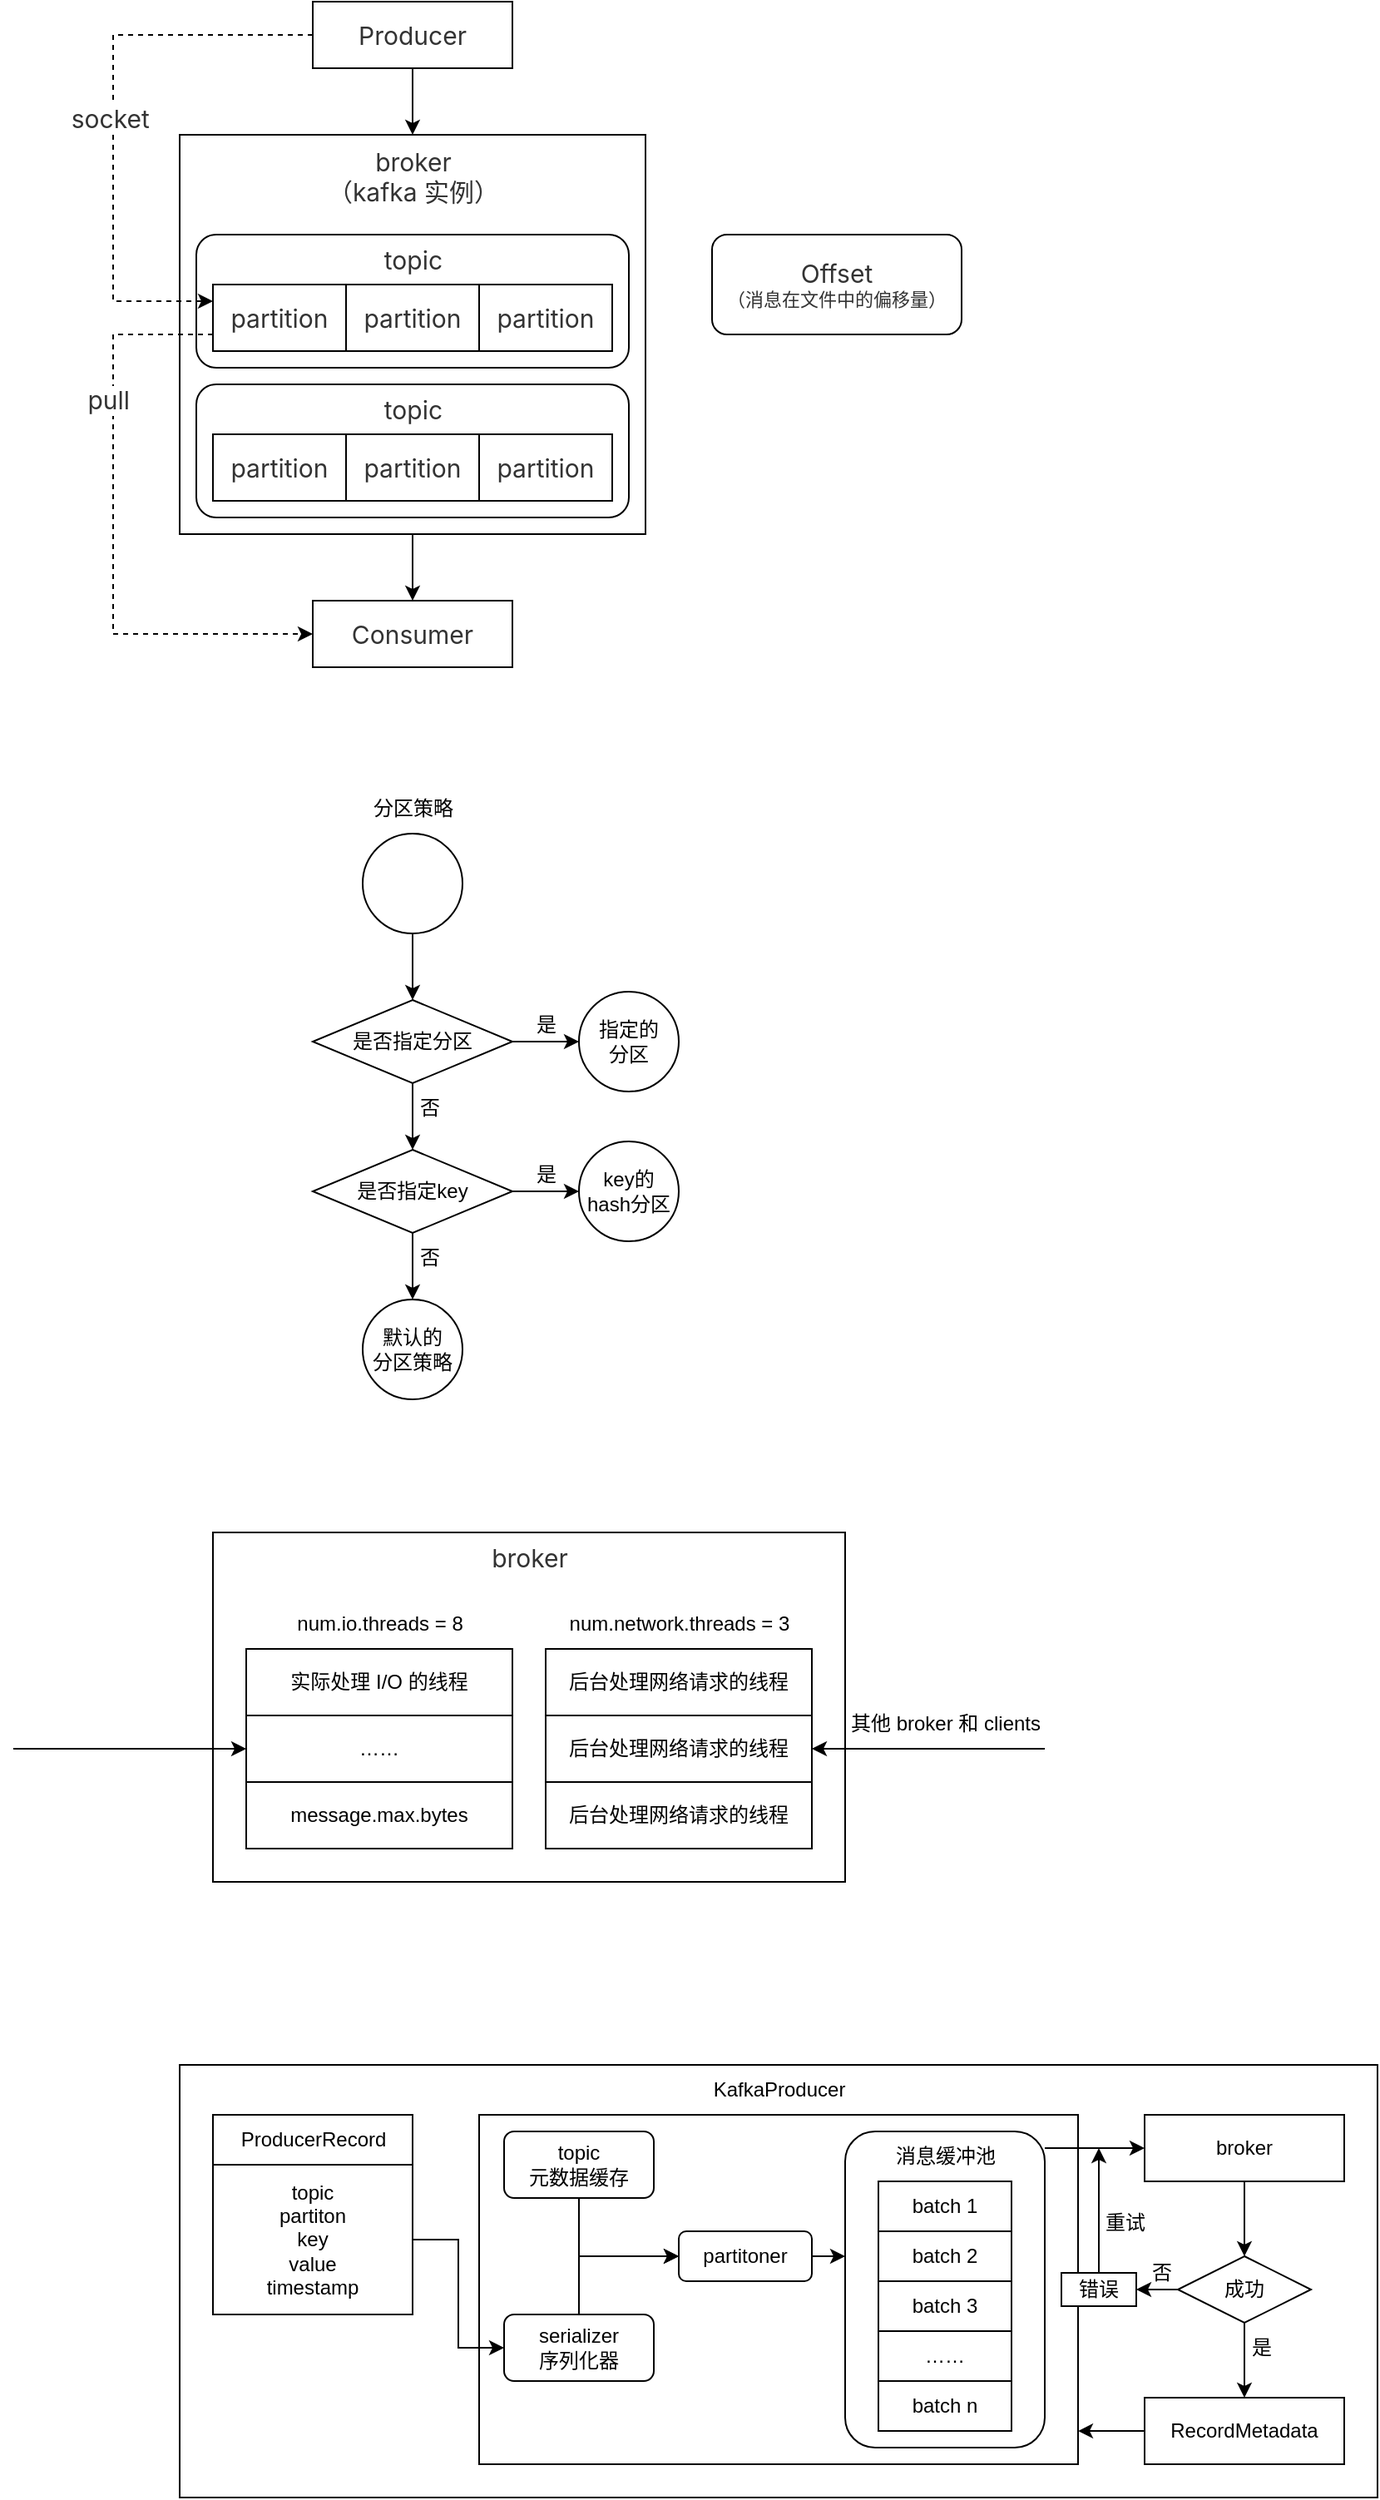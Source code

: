 <mxfile version="20.3.6" type="github">
  <diagram id="tUmb8XhlvgioK_n3crcl" name="Page-1">
    <mxGraphModel dx="1037" dy="547" grid="1" gridSize="10" guides="1" tooltips="1" connect="1" arrows="1" fold="1" page="1" pageScale="1" pageWidth="1000" pageHeight="1000" math="0" shadow="0">
      <root>
        <mxCell id="0" />
        <mxCell id="1" parent="0" />
        <mxCell id="RqvUq66pB6Gr40ib2uWk-3" value="&lt;span style=&quot;color: rgb(51, 51, 51); font-family: -apple-system, BlinkMacSystemFont, &amp;quot;Helvetica Neue&amp;quot;, &amp;quot;PingFang SC&amp;quot;, &amp;quot;Microsoft YaHei&amp;quot;, &amp;quot;Source Han Sans SC&amp;quot;, &amp;quot;Noto Sans CJK SC&amp;quot;, &amp;quot;WenQuanYi Micro Hei&amp;quot;, sans-serif; font-size: 15px; text-align: start; background-color: rgb(255, 255, 255);&quot;&gt;&lt;br&gt;&lt;/span&gt;" style="whiteSpace=wrap;html=1;" parent="1" vertex="1">
          <mxGeometry x="260" y="1000" width="380" height="210" as="geometry" />
        </mxCell>
        <mxCell id="quHDzJTUn6T4a545BPjp-5" value="&lt;span style=&quot;color: rgb(51, 51, 51); font-family: -apple-system, BlinkMacSystemFont, &amp;quot;Helvetica Neue&amp;quot;, &amp;quot;PingFang SC&amp;quot;, &amp;quot;Microsoft YaHei&amp;quot;, &amp;quot;Source Han Sans SC&amp;quot;, &amp;quot;Noto Sans CJK SC&amp;quot;, &amp;quot;WenQuanYi Micro Hei&amp;quot;, sans-serif; font-size: 15px; text-align: start; background-color: rgb(255, 255, 255);&quot;&gt;&lt;br&gt;&lt;/span&gt;" style="whiteSpace=wrap;html=1;" parent="1" vertex="1">
          <mxGeometry x="240" y="160" width="280" height="240" as="geometry" />
        </mxCell>
        <mxCell id="quHDzJTUn6T4a545BPjp-22" style="edgeStyle=orthogonalEdgeStyle;rounded=0;orthogonalLoop=1;jettySize=auto;html=1;" parent="1" source="quHDzJTUn6T4a545BPjp-1" target="quHDzJTUn6T4a545BPjp-5" edge="1">
          <mxGeometry relative="1" as="geometry" />
        </mxCell>
        <mxCell id="quHDzJTUn6T4a545BPjp-1" value="&lt;span style=&quot;color: rgb(51, 51, 51); font-family: -apple-system, BlinkMacSystemFont, &amp;quot;Helvetica Neue&amp;quot;, &amp;quot;PingFang SC&amp;quot;, &amp;quot;Microsoft YaHei&amp;quot;, &amp;quot;Source Han Sans SC&amp;quot;, &amp;quot;Noto Sans CJK SC&amp;quot;, &amp;quot;WenQuanYi Micro Hei&amp;quot;, sans-serif; font-size: 15px; text-align: start; background-color: rgb(255, 255, 255);&quot;&gt;Producer&lt;/span&gt;" style="rounded=0;whiteSpace=wrap;html=1;" parent="1" vertex="1">
          <mxGeometry x="320" y="80" width="120" height="40" as="geometry" />
        </mxCell>
        <mxCell id="quHDzJTUn6T4a545BPjp-3" value="&lt;span style=&quot;color: rgb(51, 51, 51); font-family: -apple-system, BlinkMacSystemFont, &amp;quot;Helvetica Neue&amp;quot;, &amp;quot;PingFang SC&amp;quot;, &amp;quot;Microsoft YaHei&amp;quot;, &amp;quot;Source Han Sans SC&amp;quot;, &amp;quot;Noto Sans CJK SC&amp;quot;, &amp;quot;WenQuanYi Micro Hei&amp;quot;, sans-serif; font-size: 15px; text-align: start; background-color: rgb(255, 255, 255);&quot;&gt;Consumer&lt;/span&gt;" style="rounded=0;whiteSpace=wrap;html=1;" parent="1" vertex="1">
          <mxGeometry x="320" y="440" width="120" height="40" as="geometry" />
        </mxCell>
        <mxCell id="quHDzJTUn6T4a545BPjp-23" style="edgeStyle=orthogonalEdgeStyle;rounded=0;orthogonalLoop=1;jettySize=auto;html=1;entryX=0.5;entryY=0;entryDx=0;entryDy=0;" parent="1" source="quHDzJTUn6T4a545BPjp-5" target="quHDzJTUn6T4a545BPjp-3" edge="1">
          <mxGeometry relative="1" as="geometry" />
        </mxCell>
        <mxCell id="quHDzJTUn6T4a545BPjp-13" value="" style="group" parent="1" vertex="1" connectable="0">
          <mxGeometry x="250" y="220" width="260" height="80" as="geometry" />
        </mxCell>
        <mxCell id="quHDzJTUn6T4a545BPjp-12" value="" style="rounded=1;whiteSpace=wrap;html=1;" parent="quHDzJTUn6T4a545BPjp-13" vertex="1">
          <mxGeometry width="260" height="80" as="geometry" />
        </mxCell>
        <mxCell id="quHDzJTUn6T4a545BPjp-7" value="&lt;span style=&quot;color: rgb(51, 51, 51); font-family: -apple-system, BlinkMacSystemFont, &amp;quot;Helvetica Neue&amp;quot;, &amp;quot;PingFang SC&amp;quot;, &amp;quot;Microsoft YaHei&amp;quot;, &amp;quot;Source Han Sans SC&amp;quot;, &amp;quot;Noto Sans CJK SC&amp;quot;, &amp;quot;WenQuanYi Micro Hei&amp;quot;, sans-serif; font-size: 15px; text-align: start; background-color: rgb(255, 255, 255);&quot;&gt;topic&lt;/span&gt;" style="text;html=1;align=center;verticalAlign=middle;resizable=0;points=[];autosize=1;strokeColor=none;fillColor=none;" parent="quHDzJTUn6T4a545BPjp-13" vertex="1">
          <mxGeometry x="100" width="60" height="30" as="geometry" />
        </mxCell>
        <mxCell id="quHDzJTUn6T4a545BPjp-8" value="&lt;span style=&quot;color: rgb(51, 51, 51); font-family: -apple-system, BlinkMacSystemFont, &amp;quot;Helvetica Neue&amp;quot;, &amp;quot;PingFang SC&amp;quot;, &amp;quot;Microsoft YaHei&amp;quot;, &amp;quot;Source Han Sans SC&amp;quot;, &amp;quot;Noto Sans CJK SC&amp;quot;, &amp;quot;WenQuanYi Micro Hei&amp;quot;, sans-serif; font-size: 15px; text-align: start; background-color: rgb(255, 255, 255);&quot;&gt;partition&lt;/span&gt;" style="rounded=0;whiteSpace=wrap;html=1;" parent="quHDzJTUn6T4a545BPjp-13" vertex="1">
          <mxGeometry x="10" y="30" width="80" height="40" as="geometry" />
        </mxCell>
        <mxCell id="quHDzJTUn6T4a545BPjp-9" value="&lt;span style=&quot;color: rgb(51, 51, 51); font-family: -apple-system, BlinkMacSystemFont, &amp;quot;Helvetica Neue&amp;quot;, &amp;quot;PingFang SC&amp;quot;, &amp;quot;Microsoft YaHei&amp;quot;, &amp;quot;Source Han Sans SC&amp;quot;, &amp;quot;Noto Sans CJK SC&amp;quot;, &amp;quot;WenQuanYi Micro Hei&amp;quot;, sans-serif; font-size: 15px; text-align: start; background-color: rgb(255, 255, 255);&quot;&gt;partition&lt;/span&gt;" style="rounded=0;whiteSpace=wrap;html=1;" parent="quHDzJTUn6T4a545BPjp-13" vertex="1">
          <mxGeometry x="90" y="30" width="80" height="40" as="geometry" />
        </mxCell>
        <mxCell id="quHDzJTUn6T4a545BPjp-10" value="&lt;span style=&quot;color: rgb(51, 51, 51); font-family: -apple-system, BlinkMacSystemFont, &amp;quot;Helvetica Neue&amp;quot;, &amp;quot;PingFang SC&amp;quot;, &amp;quot;Microsoft YaHei&amp;quot;, &amp;quot;Source Han Sans SC&amp;quot;, &amp;quot;Noto Sans CJK SC&amp;quot;, &amp;quot;WenQuanYi Micro Hei&amp;quot;, sans-serif; font-size: 15px; text-align: start; background-color: rgb(255, 255, 255);&quot;&gt;partition&lt;/span&gt;" style="rounded=0;whiteSpace=wrap;html=1;" parent="quHDzJTUn6T4a545BPjp-13" vertex="1">
          <mxGeometry x="170" y="30" width="80" height="40" as="geometry" />
        </mxCell>
        <mxCell id="quHDzJTUn6T4a545BPjp-16" value="" style="group" parent="1" vertex="1" connectable="0">
          <mxGeometry x="250" y="310" width="260" height="80" as="geometry" />
        </mxCell>
        <mxCell id="quHDzJTUn6T4a545BPjp-17" value="" style="rounded=1;whiteSpace=wrap;html=1;" parent="quHDzJTUn6T4a545BPjp-16" vertex="1">
          <mxGeometry width="260" height="80" as="geometry" />
        </mxCell>
        <mxCell id="quHDzJTUn6T4a545BPjp-18" value="&lt;span style=&quot;color: rgb(51, 51, 51); font-family: -apple-system, BlinkMacSystemFont, &amp;quot;Helvetica Neue&amp;quot;, &amp;quot;PingFang SC&amp;quot;, &amp;quot;Microsoft YaHei&amp;quot;, &amp;quot;Source Han Sans SC&amp;quot;, &amp;quot;Noto Sans CJK SC&amp;quot;, &amp;quot;WenQuanYi Micro Hei&amp;quot;, sans-serif; font-size: 15px; text-align: start; background-color: rgb(255, 255, 255);&quot;&gt;topic&lt;/span&gt;" style="text;html=1;align=center;verticalAlign=middle;resizable=0;points=[];autosize=1;strokeColor=none;fillColor=none;" parent="quHDzJTUn6T4a545BPjp-16" vertex="1">
          <mxGeometry x="100" width="60" height="30" as="geometry" />
        </mxCell>
        <mxCell id="quHDzJTUn6T4a545BPjp-19" value="&lt;span style=&quot;color: rgb(51, 51, 51); font-family: -apple-system, BlinkMacSystemFont, &amp;quot;Helvetica Neue&amp;quot;, &amp;quot;PingFang SC&amp;quot;, &amp;quot;Microsoft YaHei&amp;quot;, &amp;quot;Source Han Sans SC&amp;quot;, &amp;quot;Noto Sans CJK SC&amp;quot;, &amp;quot;WenQuanYi Micro Hei&amp;quot;, sans-serif; font-size: 15px; text-align: start; background-color: rgb(255, 255, 255);&quot;&gt;partition&lt;/span&gt;" style="rounded=0;whiteSpace=wrap;html=1;" parent="quHDzJTUn6T4a545BPjp-16" vertex="1">
          <mxGeometry x="10" y="30" width="80" height="40" as="geometry" />
        </mxCell>
        <mxCell id="quHDzJTUn6T4a545BPjp-20" value="&lt;span style=&quot;color: rgb(51, 51, 51); font-family: -apple-system, BlinkMacSystemFont, &amp;quot;Helvetica Neue&amp;quot;, &amp;quot;PingFang SC&amp;quot;, &amp;quot;Microsoft YaHei&amp;quot;, &amp;quot;Source Han Sans SC&amp;quot;, &amp;quot;Noto Sans CJK SC&amp;quot;, &amp;quot;WenQuanYi Micro Hei&amp;quot;, sans-serif; font-size: 15px; text-align: start; background-color: rgb(255, 255, 255);&quot;&gt;partition&lt;/span&gt;" style="rounded=0;whiteSpace=wrap;html=1;" parent="quHDzJTUn6T4a545BPjp-16" vertex="1">
          <mxGeometry x="90" y="30" width="80" height="40" as="geometry" />
        </mxCell>
        <mxCell id="quHDzJTUn6T4a545BPjp-21" value="&lt;span style=&quot;color: rgb(51, 51, 51); font-family: -apple-system, BlinkMacSystemFont, &amp;quot;Helvetica Neue&amp;quot;, &amp;quot;PingFang SC&amp;quot;, &amp;quot;Microsoft YaHei&amp;quot;, &amp;quot;Source Han Sans SC&amp;quot;, &amp;quot;Noto Sans CJK SC&amp;quot;, &amp;quot;WenQuanYi Micro Hei&amp;quot;, sans-serif; font-size: 15px; text-align: start; background-color: rgb(255, 255, 255);&quot;&gt;partition&lt;/span&gt;" style="rounded=0;whiteSpace=wrap;html=1;" parent="quHDzJTUn6T4a545BPjp-16" vertex="1">
          <mxGeometry x="170" y="30" width="80" height="40" as="geometry" />
        </mxCell>
        <mxCell id="quHDzJTUn6T4a545BPjp-28" value="&lt;span style=&quot;color: rgb(51, 51, 51); font-family: -apple-system, BlinkMacSystemFont, &amp;quot;Helvetica Neue&amp;quot;, &amp;quot;PingFang SC&amp;quot;, &amp;quot;Microsoft YaHei&amp;quot;, &amp;quot;Source Han Sans SC&amp;quot;, &amp;quot;Noto Sans CJK SC&amp;quot;, &amp;quot;WenQuanYi Micro Hei&amp;quot;, sans-serif; text-align: start; font-size: 15px;&quot;&gt;Offset&lt;/span&gt;&lt;br style=&quot;color: rgb(51, 51, 51); font-family: -apple-system, BlinkMacSystemFont, &amp;quot;Helvetica Neue&amp;quot;, &amp;quot;PingFang SC&amp;quot;, &amp;quot;Microsoft YaHei&amp;quot;, &amp;quot;Source Han Sans SC&amp;quot;, &amp;quot;Noto Sans CJK SC&amp;quot;, &amp;quot;WenQuanYi Micro Hei&amp;quot;, sans-serif; font-size: 12px; text-align: start;&quot;&gt;&lt;font style=&quot;color: rgb(51, 51, 51); font-family: -apple-system, BlinkMacSystemFont, &amp;quot;Helvetica Neue&amp;quot;, &amp;quot;PingFang SC&amp;quot;, &amp;quot;Microsoft YaHei&amp;quot;, &amp;quot;Source Han Sans SC&amp;quot;, &amp;quot;Noto Sans CJK SC&amp;quot;, &amp;quot;WenQuanYi Micro Hei&amp;quot;, sans-serif; text-align: start;&quot;&gt;（消息在文件中的偏移量）&lt;/font&gt;" style="rounded=1;whiteSpace=wrap;html=1;fontSize=11;" parent="1" vertex="1">
          <mxGeometry x="560" y="220" width="150" height="60" as="geometry" />
        </mxCell>
        <mxCell id="quHDzJTUn6T4a545BPjp-29" value="&lt;span style=&quot;color: rgb(51, 51, 51); font-family: -apple-system, BlinkMacSystemFont, &amp;quot;Helvetica Neue&amp;quot;, &amp;quot;PingFang SC&amp;quot;, &amp;quot;Microsoft YaHei&amp;quot;, &amp;quot;Source Han Sans SC&amp;quot;, &amp;quot;Noto Sans CJK SC&amp;quot;, &amp;quot;WenQuanYi Micro Hei&amp;quot;, sans-serif; font-size: 15px; text-align: start; background-color: rgb(255, 255, 255);&quot;&gt;broker&lt;/span&gt;&lt;br style=&quot;color: rgb(51, 51, 51); font-family: -apple-system, BlinkMacSystemFont, &amp;quot;Helvetica Neue&amp;quot;, &amp;quot;PingFang SC&amp;quot;, &amp;quot;Microsoft YaHei&amp;quot;, &amp;quot;Source Han Sans SC&amp;quot;, &amp;quot;Noto Sans CJK SC&amp;quot;, &amp;quot;WenQuanYi Micro Hei&amp;quot;, sans-serif; font-size: 15px; text-align: start;&quot;&gt;&lt;span style=&quot;color: rgb(51, 51, 51); font-family: -apple-system, BlinkMacSystemFont, &amp;quot;Helvetica Neue&amp;quot;, &amp;quot;PingFang SC&amp;quot;, &amp;quot;Microsoft YaHei&amp;quot;, &amp;quot;Source Han Sans SC&amp;quot;, &amp;quot;Noto Sans CJK SC&amp;quot;, &amp;quot;WenQuanYi Micro Hei&amp;quot;, sans-serif; font-size: 15px; text-align: start; background-color: rgb(255, 255, 255);&quot;&gt;（kafka 实例）&lt;/span&gt;" style="text;html=1;align=center;verticalAlign=middle;resizable=0;points=[];autosize=1;strokeColor=none;fillColor=none;fontSize=11;" parent="1" vertex="1">
          <mxGeometry x="315" y="160" width="130" height="50" as="geometry" />
        </mxCell>
        <mxCell id="quHDzJTUn6T4a545BPjp-30" style="edgeStyle=orthogonalEdgeStyle;rounded=0;orthogonalLoop=1;jettySize=auto;html=1;entryX=0;entryY=0.25;entryDx=0;entryDy=0;dashed=1;fontSize=11;exitX=0;exitY=0.5;exitDx=0;exitDy=0;" parent="1" source="quHDzJTUn6T4a545BPjp-1" target="quHDzJTUn6T4a545BPjp-8" edge="1">
          <mxGeometry relative="1" as="geometry">
            <Array as="points">
              <mxPoint x="200" y="100" />
              <mxPoint x="200" y="260" />
            </Array>
          </mxGeometry>
        </mxCell>
        <mxCell id="quHDzJTUn6T4a545BPjp-31" value="&lt;span style=&quot;color: rgb(51, 51, 51); font-family: -apple-system, BlinkMacSystemFont, &amp;quot;Helvetica Neue&amp;quot;, &amp;quot;PingFang SC&amp;quot;, &amp;quot;Microsoft YaHei&amp;quot;, &amp;quot;Source Han Sans SC&amp;quot;, &amp;quot;Noto Sans CJK SC&amp;quot;, &amp;quot;WenQuanYi Micro Hei&amp;quot;, sans-serif; font-size: 15px; text-align: start;&quot;&gt;socket&amp;nbsp;&lt;/span&gt;" style="edgeLabel;html=1;align=center;verticalAlign=middle;resizable=0;points=[];fontSize=11;" parent="quHDzJTUn6T4a545BPjp-30" vertex="1" connectable="0">
          <mxGeometry x="-0.423" y="2" relative="1" as="geometry">
            <mxPoint x="-22" y="48" as="offset" />
          </mxGeometry>
        </mxCell>
        <mxCell id="quHDzJTUn6T4a545BPjp-32" style="edgeStyle=orthogonalEdgeStyle;rounded=0;orthogonalLoop=1;jettySize=auto;html=1;entryX=0;entryY=0.5;entryDx=0;entryDy=0;dashed=1;fontSize=11;" parent="1" source="quHDzJTUn6T4a545BPjp-8" target="quHDzJTUn6T4a545BPjp-3" edge="1">
          <mxGeometry relative="1" as="geometry">
            <Array as="points">
              <mxPoint x="200" y="280" />
              <mxPoint x="200" y="460" />
            </Array>
          </mxGeometry>
        </mxCell>
        <mxCell id="quHDzJTUn6T4a545BPjp-33" value="&lt;span style=&quot;color: rgb(51, 51, 51); font-family: -apple-system, BlinkMacSystemFont, &amp;quot;Helvetica Neue&amp;quot;, &amp;quot;PingFang SC&amp;quot;, &amp;quot;Microsoft YaHei&amp;quot;, &amp;quot;Source Han Sans SC&amp;quot;, &amp;quot;Noto Sans CJK SC&amp;quot;, &amp;quot;WenQuanYi Micro Hei&amp;quot;, sans-serif; font-size: 15px; text-align: start;&quot;&gt;pull&amp;nbsp;&lt;/span&gt;" style="edgeLabel;html=1;align=center;verticalAlign=middle;resizable=0;points=[];fontSize=11;" parent="quHDzJTUn6T4a545BPjp-32" vertex="1" connectable="0">
          <mxGeometry x="-0.451" y="-1" relative="1" as="geometry">
            <mxPoint as="offset" />
          </mxGeometry>
        </mxCell>
        <mxCell id="tas6K1aLXxDEl5l0J1Os-1" value="分区策略" style="text;html=1;align=center;verticalAlign=middle;resizable=0;points=[];autosize=1;strokeColor=none;fillColor=none;" parent="1" vertex="1">
          <mxGeometry x="345" y="550" width="70" height="30" as="geometry" />
        </mxCell>
        <mxCell id="tas6K1aLXxDEl5l0J1Os-4" value="" style="edgeStyle=orthogonalEdgeStyle;rounded=0;orthogonalLoop=1;jettySize=auto;html=1;" parent="1" source="tas6K1aLXxDEl5l0J1Os-9" target="tas6K1aLXxDEl5l0J1Os-3" edge="1">
          <mxGeometry relative="1" as="geometry">
            <mxPoint x="380" y="640" as="sourcePoint" />
          </mxGeometry>
        </mxCell>
        <mxCell id="tas6K1aLXxDEl5l0J1Os-10" value="" style="edgeStyle=orthogonalEdgeStyle;rounded=0;orthogonalLoop=1;jettySize=auto;html=1;" parent="1" source="tas6K1aLXxDEl5l0J1Os-3" target="tas6K1aLXxDEl5l0J1Os-5" edge="1">
          <mxGeometry relative="1" as="geometry" />
        </mxCell>
        <mxCell id="tas6K1aLXxDEl5l0J1Os-15" value="" style="edgeStyle=orthogonalEdgeStyle;rounded=0;orthogonalLoop=1;jettySize=auto;html=1;" parent="1" source="tas6K1aLXxDEl5l0J1Os-3" target="tas6K1aLXxDEl5l0J1Os-14" edge="1">
          <mxGeometry relative="1" as="geometry" />
        </mxCell>
        <mxCell id="tas6K1aLXxDEl5l0J1Os-3" value="是否指定分区" style="rhombus;whiteSpace=wrap;html=1;" parent="1" vertex="1">
          <mxGeometry x="320" y="680" width="120" height="50" as="geometry" />
        </mxCell>
        <mxCell id="tas6K1aLXxDEl5l0J1Os-8" style="edgeStyle=orthogonalEdgeStyle;rounded=0;orthogonalLoop=1;jettySize=auto;html=1;entryX=0.5;entryY=0;entryDx=0;entryDy=0;" parent="1" source="tas6K1aLXxDEl5l0J1Os-5" target="tas6K1aLXxDEl5l0J1Os-7" edge="1">
          <mxGeometry relative="1" as="geometry" />
        </mxCell>
        <mxCell id="tas6K1aLXxDEl5l0J1Os-19" style="edgeStyle=orthogonalEdgeStyle;rounded=0;orthogonalLoop=1;jettySize=auto;html=1;" parent="1" source="tas6K1aLXxDEl5l0J1Os-5" target="tas6K1aLXxDEl5l0J1Os-18" edge="1">
          <mxGeometry relative="1" as="geometry" />
        </mxCell>
        <mxCell id="tas6K1aLXxDEl5l0J1Os-5" value="是否指定key" style="rhombus;whiteSpace=wrap;html=1;" parent="1" vertex="1">
          <mxGeometry x="320" y="770" width="120" height="50" as="geometry" />
        </mxCell>
        <mxCell id="tas6K1aLXxDEl5l0J1Os-7" value="默认的&lt;br&gt;分区策略" style="ellipse;whiteSpace=wrap;html=1;aspect=fixed;" parent="1" vertex="1">
          <mxGeometry x="350" y="860" width="60" height="60" as="geometry" />
        </mxCell>
        <mxCell id="tas6K1aLXxDEl5l0J1Os-9" value="" style="ellipse;whiteSpace=wrap;html=1;aspect=fixed;" parent="1" vertex="1">
          <mxGeometry x="350" y="580" width="60" height="60" as="geometry" />
        </mxCell>
        <mxCell id="tas6K1aLXxDEl5l0J1Os-11" value="否" style="text;html=1;align=center;verticalAlign=middle;resizable=0;points=[];autosize=1;strokeColor=none;fillColor=none;" parent="1" vertex="1">
          <mxGeometry x="370" y="730" width="40" height="30" as="geometry" />
        </mxCell>
        <mxCell id="tas6K1aLXxDEl5l0J1Os-12" value="否" style="text;html=1;align=center;verticalAlign=middle;resizable=0;points=[];autosize=1;strokeColor=none;fillColor=none;" parent="1" vertex="1">
          <mxGeometry x="370" y="820" width="40" height="30" as="geometry" />
        </mxCell>
        <mxCell id="tas6K1aLXxDEl5l0J1Os-14" value="指定的&lt;br&gt;分区" style="ellipse;whiteSpace=wrap;html=1;aspect=fixed;" parent="1" vertex="1">
          <mxGeometry x="480" y="675" width="60" height="60" as="geometry" />
        </mxCell>
        <mxCell id="tas6K1aLXxDEl5l0J1Os-16" value="是" style="text;html=1;align=center;verticalAlign=middle;resizable=0;points=[];autosize=1;strokeColor=none;fillColor=none;" parent="1" vertex="1">
          <mxGeometry x="440" y="680" width="40" height="30" as="geometry" />
        </mxCell>
        <mxCell id="tas6K1aLXxDEl5l0J1Os-17" value="是" style="text;html=1;align=center;verticalAlign=middle;resizable=0;points=[];autosize=1;strokeColor=none;fillColor=none;" parent="1" vertex="1">
          <mxGeometry x="440" y="770" width="40" height="30" as="geometry" />
        </mxCell>
        <mxCell id="tas6K1aLXxDEl5l0J1Os-18" value="key的&lt;br&gt;hash分区" style="ellipse;whiteSpace=wrap;html=1;aspect=fixed;" parent="1" vertex="1">
          <mxGeometry x="480" y="765" width="60" height="60" as="geometry" />
        </mxCell>
        <mxCell id="RqvUq66pB6Gr40ib2uWk-16" value="&lt;span style=&quot;color: rgb(51, 51, 51); font-family: -apple-system, BlinkMacSystemFont, &amp;quot;Helvetica Neue&amp;quot;, &amp;quot;PingFang SC&amp;quot;, &amp;quot;Microsoft YaHei&amp;quot;, &amp;quot;Source Han Sans SC&amp;quot;, &amp;quot;Noto Sans CJK SC&amp;quot;, &amp;quot;WenQuanYi Micro Hei&amp;quot;, sans-serif; font-size: 15px; text-align: start; background-color: rgb(255, 255, 255);&quot;&gt;broker&lt;/span&gt;" style="text;html=1;align=center;verticalAlign=middle;resizable=0;points=[];autosize=1;strokeColor=none;fillColor=none;fontSize=11;" parent="1" vertex="1">
          <mxGeometry x="415" y="1000" width="70" height="30" as="geometry" />
        </mxCell>
        <mxCell id="RqvUq66pB6Gr40ib2uWk-20" value="" style="group" parent="1" vertex="1" connectable="0">
          <mxGeometry x="460" y="1040" width="160" height="150" as="geometry" />
        </mxCell>
        <mxCell id="RqvUq66pB6Gr40ib2uWk-17" value="后台处理网络请求的线程" style="rounded=0;whiteSpace=wrap;html=1;" parent="RqvUq66pB6Gr40ib2uWk-20" vertex="1">
          <mxGeometry y="30" width="160" height="40" as="geometry" />
        </mxCell>
        <mxCell id="RqvUq66pB6Gr40ib2uWk-1" value="num.network.threads = 3" style="text;html=1;align=center;verticalAlign=middle;resizable=0;points=[];autosize=1;strokeColor=none;fillColor=none;" parent="RqvUq66pB6Gr40ib2uWk-20" vertex="1">
          <mxGeometry width="160" height="30" as="geometry" />
        </mxCell>
        <mxCell id="RqvUq66pB6Gr40ib2uWk-18" value="后台处理网络请求的线程" style="rounded=0;whiteSpace=wrap;html=1;" parent="RqvUq66pB6Gr40ib2uWk-20" vertex="1">
          <mxGeometry y="70" width="160" height="40" as="geometry" />
        </mxCell>
        <mxCell id="RqvUq66pB6Gr40ib2uWk-19" value="后台处理网络请求的线程" style="rounded=0;whiteSpace=wrap;html=1;" parent="RqvUq66pB6Gr40ib2uWk-20" vertex="1">
          <mxGeometry y="110" width="160" height="40" as="geometry" />
        </mxCell>
        <mxCell id="RqvUq66pB6Gr40ib2uWk-21" value="其他 broker 和 clients" style="text;html=1;align=center;verticalAlign=middle;resizable=0;points=[];autosize=1;strokeColor=none;fillColor=none;" parent="1" vertex="1">
          <mxGeometry x="630" y="1100" width="140" height="30" as="geometry" />
        </mxCell>
        <mxCell id="RqvUq66pB6Gr40ib2uWk-22" value="" style="endArrow=classic;html=1;rounded=0;entryX=1;entryY=0.5;entryDx=0;entryDy=0;" parent="1" target="RqvUq66pB6Gr40ib2uWk-18" edge="1">
          <mxGeometry width="50" height="50" relative="1" as="geometry">
            <mxPoint x="760" y="1130" as="sourcePoint" />
            <mxPoint x="530" y="940" as="targetPoint" />
          </mxGeometry>
        </mxCell>
        <mxCell id="RqvUq66pB6Gr40ib2uWk-23" value="" style="group" parent="1" vertex="1" connectable="0">
          <mxGeometry x="280" y="1040" width="160" height="150" as="geometry" />
        </mxCell>
        <mxCell id="RqvUq66pB6Gr40ib2uWk-24" value="实际处理 I/O 的线程" style="rounded=0;whiteSpace=wrap;html=1;" parent="RqvUq66pB6Gr40ib2uWk-23" vertex="1">
          <mxGeometry y="30" width="160" height="40" as="geometry" />
        </mxCell>
        <mxCell id="RqvUq66pB6Gr40ib2uWk-25" value="num.io.threads = 8" style="text;html=1;align=center;verticalAlign=middle;resizable=0;points=[];autosize=1;strokeColor=none;fillColor=none;" parent="RqvUq66pB6Gr40ib2uWk-23" vertex="1">
          <mxGeometry x="20" width="120" height="30" as="geometry" />
        </mxCell>
        <mxCell id="RqvUq66pB6Gr40ib2uWk-26" value="……" style="rounded=0;whiteSpace=wrap;html=1;" parent="RqvUq66pB6Gr40ib2uWk-23" vertex="1">
          <mxGeometry y="70" width="160" height="40" as="geometry" />
        </mxCell>
        <mxCell id="RqvUq66pB6Gr40ib2uWk-27" value="message.max.bytes" style="rounded=0;whiteSpace=wrap;html=1;" parent="RqvUq66pB6Gr40ib2uWk-23" vertex="1">
          <mxGeometry y="110" width="160" height="40" as="geometry" />
        </mxCell>
        <mxCell id="RqvUq66pB6Gr40ib2uWk-28" value="" style="endArrow=classic;html=1;rounded=0;entryX=0;entryY=0.5;entryDx=0;entryDy=0;" parent="1" target="RqvUq66pB6Gr40ib2uWk-26" edge="1">
          <mxGeometry width="50" height="50" relative="1" as="geometry">
            <mxPoint x="140" y="1130" as="sourcePoint" />
            <mxPoint x="630" y="1140" as="targetPoint" />
          </mxGeometry>
        </mxCell>
        <mxCell id="b9hsjoLaR-FR1s4FdNo--40" value="" style="group" parent="1" vertex="1" connectable="0">
          <mxGeometry x="240" y="1320" width="720" height="260" as="geometry" />
        </mxCell>
        <mxCell id="b9hsjoLaR-FR1s4FdNo--39" value="" style="rounded=0;whiteSpace=wrap;html=1;" parent="b9hsjoLaR-FR1s4FdNo--40" vertex="1">
          <mxGeometry width="720" height="260" as="geometry" />
        </mxCell>
        <mxCell id="b9hsjoLaR-FR1s4FdNo--1" value="" style="whiteSpace=wrap;html=1;" parent="b9hsjoLaR-FR1s4FdNo--40" vertex="1">
          <mxGeometry x="20" y="30" width="120" height="30" as="geometry" />
        </mxCell>
        <mxCell id="b9hsjoLaR-FR1s4FdNo--2" value="KafkaProducer" style="text;html=1;align=center;verticalAlign=middle;resizable=0;points=[];autosize=1;strokeColor=none;fillColor=none;" parent="b9hsjoLaR-FR1s4FdNo--40" vertex="1">
          <mxGeometry x="310" width="100" height="30" as="geometry" />
        </mxCell>
        <mxCell id="b9hsjoLaR-FR1s4FdNo--3" value="ProducerRecord" style="text;html=1;align=center;verticalAlign=middle;resizable=0;points=[];autosize=1;strokeColor=none;fillColor=none;" parent="b9hsjoLaR-FR1s4FdNo--40" vertex="1">
          <mxGeometry x="25" y="30" width="110" height="30" as="geometry" />
        </mxCell>
        <mxCell id="b9hsjoLaR-FR1s4FdNo--4" value="topic&lt;br&gt;partiton&lt;br&gt;key&lt;br&gt;value&lt;br&gt;timestamp" style="rounded=0;whiteSpace=wrap;html=1;" parent="b9hsjoLaR-FR1s4FdNo--40" vertex="1">
          <mxGeometry x="20" y="60" width="120" height="90" as="geometry" />
        </mxCell>
        <mxCell id="b9hsjoLaR-FR1s4FdNo--6" value="" style="rounded=0;whiteSpace=wrap;html=1;" parent="b9hsjoLaR-FR1s4FdNo--40" vertex="1">
          <mxGeometry x="180" y="30" width="360" height="210" as="geometry" />
        </mxCell>
        <mxCell id="b9hsjoLaR-FR1s4FdNo--7" value="topic &lt;br&gt;元数据缓存" style="rounded=1;whiteSpace=wrap;html=1;" parent="b9hsjoLaR-FR1s4FdNo--40" vertex="1">
          <mxGeometry x="195" y="40" width="90" height="40" as="geometry" />
        </mxCell>
        <mxCell id="b9hsjoLaR-FR1s4FdNo--22" style="edgeStyle=orthogonalEdgeStyle;rounded=0;orthogonalLoop=1;jettySize=auto;html=1;" parent="b9hsjoLaR-FR1s4FdNo--40" source="b9hsjoLaR-FR1s4FdNo--8" edge="1">
          <mxGeometry relative="1" as="geometry">
            <mxPoint x="400" y="115" as="targetPoint" />
          </mxGeometry>
        </mxCell>
        <mxCell id="b9hsjoLaR-FR1s4FdNo--8" value="partitoner" style="rounded=1;whiteSpace=wrap;html=1;" parent="b9hsjoLaR-FR1s4FdNo--40" vertex="1">
          <mxGeometry x="300" y="100" width="80" height="30" as="geometry" />
        </mxCell>
        <mxCell id="b9hsjoLaR-FR1s4FdNo--20" style="edgeStyle=orthogonalEdgeStyle;rounded=0;orthogonalLoop=1;jettySize=auto;html=1;entryX=0;entryY=0.5;entryDx=0;entryDy=0;exitX=0.5;exitY=1;exitDx=0;exitDy=0;" parent="b9hsjoLaR-FR1s4FdNo--40" source="b9hsjoLaR-FR1s4FdNo--7" target="b9hsjoLaR-FR1s4FdNo--8" edge="1">
          <mxGeometry relative="1" as="geometry" />
        </mxCell>
        <mxCell id="b9hsjoLaR-FR1s4FdNo--21" style="edgeStyle=orthogonalEdgeStyle;rounded=0;orthogonalLoop=1;jettySize=auto;html=1;entryX=0;entryY=0.5;entryDx=0;entryDy=0;exitX=0.5;exitY=0;exitDx=0;exitDy=0;" parent="b9hsjoLaR-FR1s4FdNo--40" source="b9hsjoLaR-FR1s4FdNo--9" target="b9hsjoLaR-FR1s4FdNo--8" edge="1">
          <mxGeometry relative="1" as="geometry" />
        </mxCell>
        <mxCell id="b9hsjoLaR-FR1s4FdNo--9" value="serializer&lt;br&gt;序列化器" style="rounded=1;whiteSpace=wrap;html=1;" parent="b9hsjoLaR-FR1s4FdNo--40" vertex="1">
          <mxGeometry x="195" y="150" width="90" height="40" as="geometry" />
        </mxCell>
        <mxCell id="b9hsjoLaR-FR1s4FdNo--18" value="" style="group" parent="b9hsjoLaR-FR1s4FdNo--40" vertex="1" connectable="0">
          <mxGeometry x="400" y="40" width="120" height="190" as="geometry" />
        </mxCell>
        <mxCell id="b9hsjoLaR-FR1s4FdNo--10" value="" style="rounded=1;whiteSpace=wrap;html=1;" parent="b9hsjoLaR-FR1s4FdNo--18" vertex="1">
          <mxGeometry width="120" height="190" as="geometry" />
        </mxCell>
        <mxCell id="b9hsjoLaR-FR1s4FdNo--12" value="消息缓冲池" style="text;html=1;align=center;verticalAlign=middle;resizable=0;points=[];autosize=1;strokeColor=none;fillColor=none;" parent="b9hsjoLaR-FR1s4FdNo--18" vertex="1">
          <mxGeometry x="20" width="80" height="30" as="geometry" />
        </mxCell>
        <mxCell id="b9hsjoLaR-FR1s4FdNo--13" value="batch 2" style="rounded=0;whiteSpace=wrap;html=1;" parent="b9hsjoLaR-FR1s4FdNo--18" vertex="1">
          <mxGeometry x="20" y="60" width="80" height="30" as="geometry" />
        </mxCell>
        <mxCell id="b9hsjoLaR-FR1s4FdNo--14" value="batch 1" style="rounded=0;whiteSpace=wrap;html=1;" parent="b9hsjoLaR-FR1s4FdNo--18" vertex="1">
          <mxGeometry x="20" y="30" width="80" height="30" as="geometry" />
        </mxCell>
        <mxCell id="b9hsjoLaR-FR1s4FdNo--15" value="batch 3" style="rounded=0;whiteSpace=wrap;html=1;" parent="b9hsjoLaR-FR1s4FdNo--18" vertex="1">
          <mxGeometry x="20" y="90" width="80" height="30" as="geometry" />
        </mxCell>
        <mxCell id="b9hsjoLaR-FR1s4FdNo--16" value="……" style="rounded=0;whiteSpace=wrap;html=1;" parent="b9hsjoLaR-FR1s4FdNo--18" vertex="1">
          <mxGeometry x="20" y="120" width="80" height="30" as="geometry" />
        </mxCell>
        <mxCell id="b9hsjoLaR-FR1s4FdNo--17" value="batch n" style="rounded=0;whiteSpace=wrap;html=1;" parent="b9hsjoLaR-FR1s4FdNo--18" vertex="1">
          <mxGeometry x="20" y="150" width="80" height="30" as="geometry" />
        </mxCell>
        <mxCell id="b9hsjoLaR-FR1s4FdNo--24" value="broker" style="rounded=0;whiteSpace=wrap;html=1;" parent="b9hsjoLaR-FR1s4FdNo--40" vertex="1">
          <mxGeometry x="580" y="30" width="120" height="40" as="geometry" />
        </mxCell>
        <mxCell id="b9hsjoLaR-FR1s4FdNo--19" style="edgeStyle=orthogonalEdgeStyle;rounded=0;orthogonalLoop=1;jettySize=auto;html=1;" parent="b9hsjoLaR-FR1s4FdNo--40" source="b9hsjoLaR-FR1s4FdNo--4" target="b9hsjoLaR-FR1s4FdNo--9" edge="1">
          <mxGeometry relative="1" as="geometry" />
        </mxCell>
        <mxCell id="b9hsjoLaR-FR1s4FdNo--28" style="edgeStyle=orthogonalEdgeStyle;rounded=0;orthogonalLoop=1;jettySize=auto;html=1;entryX=1;entryY=0.905;entryDx=0;entryDy=0;entryPerimeter=0;" parent="b9hsjoLaR-FR1s4FdNo--40" source="b9hsjoLaR-FR1s4FdNo--25" target="b9hsjoLaR-FR1s4FdNo--6" edge="1">
          <mxGeometry relative="1" as="geometry" />
        </mxCell>
        <mxCell id="b9hsjoLaR-FR1s4FdNo--25" value="RecordMetadata" style="rounded=0;whiteSpace=wrap;html=1;" parent="b9hsjoLaR-FR1s4FdNo--40" vertex="1">
          <mxGeometry x="580" y="200" width="120" height="40" as="geometry" />
        </mxCell>
        <mxCell id="b9hsjoLaR-FR1s4FdNo--27" style="edgeStyle=orthogonalEdgeStyle;rounded=0;orthogonalLoop=1;jettySize=auto;html=1;entryX=0.5;entryY=0;entryDx=0;entryDy=0;" parent="b9hsjoLaR-FR1s4FdNo--40" source="b9hsjoLaR-FR1s4FdNo--26" target="b9hsjoLaR-FR1s4FdNo--25" edge="1">
          <mxGeometry relative="1" as="geometry" />
        </mxCell>
        <mxCell id="b9hsjoLaR-FR1s4FdNo--26" value="成功" style="rhombus;whiteSpace=wrap;html=1;" parent="b9hsjoLaR-FR1s4FdNo--40" vertex="1">
          <mxGeometry x="600" y="115" width="80" height="40" as="geometry" />
        </mxCell>
        <mxCell id="b9hsjoLaR-FR1s4FdNo--34" style="edgeStyle=orthogonalEdgeStyle;rounded=0;orthogonalLoop=1;jettySize=auto;html=1;entryX=0.5;entryY=0;entryDx=0;entryDy=0;" parent="b9hsjoLaR-FR1s4FdNo--40" source="b9hsjoLaR-FR1s4FdNo--24" target="b9hsjoLaR-FR1s4FdNo--26" edge="1">
          <mxGeometry relative="1" as="geometry" />
        </mxCell>
        <mxCell id="b9hsjoLaR-FR1s4FdNo--29" value="是" style="text;html=1;align=center;verticalAlign=middle;resizable=0;points=[];autosize=1;strokeColor=none;fillColor=none;" parent="b9hsjoLaR-FR1s4FdNo--40" vertex="1">
          <mxGeometry x="630" y="155" width="40" height="30" as="geometry" />
        </mxCell>
        <mxCell id="b9hsjoLaR-FR1s4FdNo--36" style="edgeStyle=orthogonalEdgeStyle;rounded=0;orthogonalLoop=1;jettySize=auto;html=1;" parent="b9hsjoLaR-FR1s4FdNo--40" source="b9hsjoLaR-FR1s4FdNo--30" edge="1">
          <mxGeometry relative="1" as="geometry">
            <mxPoint x="552.5" y="50" as="targetPoint" />
          </mxGeometry>
        </mxCell>
        <mxCell id="b9hsjoLaR-FR1s4FdNo--30" value="错误" style="rounded=0;whiteSpace=wrap;html=1;" parent="b9hsjoLaR-FR1s4FdNo--40" vertex="1">
          <mxGeometry x="530" y="125" width="45" height="20" as="geometry" />
        </mxCell>
        <mxCell id="b9hsjoLaR-FR1s4FdNo--32" value="否" style="text;html=1;align=center;verticalAlign=middle;resizable=0;points=[];autosize=1;strokeColor=none;fillColor=none;" parent="b9hsjoLaR-FR1s4FdNo--40" vertex="1">
          <mxGeometry x="570" y="110" width="40" height="30" as="geometry" />
        </mxCell>
        <mxCell id="b9hsjoLaR-FR1s4FdNo--31" style="edgeStyle=orthogonalEdgeStyle;rounded=0;orthogonalLoop=1;jettySize=auto;html=1;" parent="b9hsjoLaR-FR1s4FdNo--40" source="b9hsjoLaR-FR1s4FdNo--26" target="b9hsjoLaR-FR1s4FdNo--30" edge="1">
          <mxGeometry relative="1" as="geometry" />
        </mxCell>
        <mxCell id="b9hsjoLaR-FR1s4FdNo--35" style="edgeStyle=orthogonalEdgeStyle;rounded=0;orthogonalLoop=1;jettySize=auto;html=1;entryX=0;entryY=0.5;entryDx=0;entryDy=0;" parent="b9hsjoLaR-FR1s4FdNo--40" source="b9hsjoLaR-FR1s4FdNo--10" target="b9hsjoLaR-FR1s4FdNo--24" edge="1">
          <mxGeometry relative="1" as="geometry">
            <Array as="points">
              <mxPoint x="540" y="50" />
              <mxPoint x="540" y="50" />
            </Array>
          </mxGeometry>
        </mxCell>
        <mxCell id="b9hsjoLaR-FR1s4FdNo--37" value="重试" style="text;html=1;align=center;verticalAlign=middle;resizable=0;points=[];autosize=1;strokeColor=none;fillColor=none;" parent="b9hsjoLaR-FR1s4FdNo--40" vertex="1">
          <mxGeometry x="543" y="80" width="50" height="30" as="geometry" />
        </mxCell>
      </root>
    </mxGraphModel>
  </diagram>
</mxfile>
